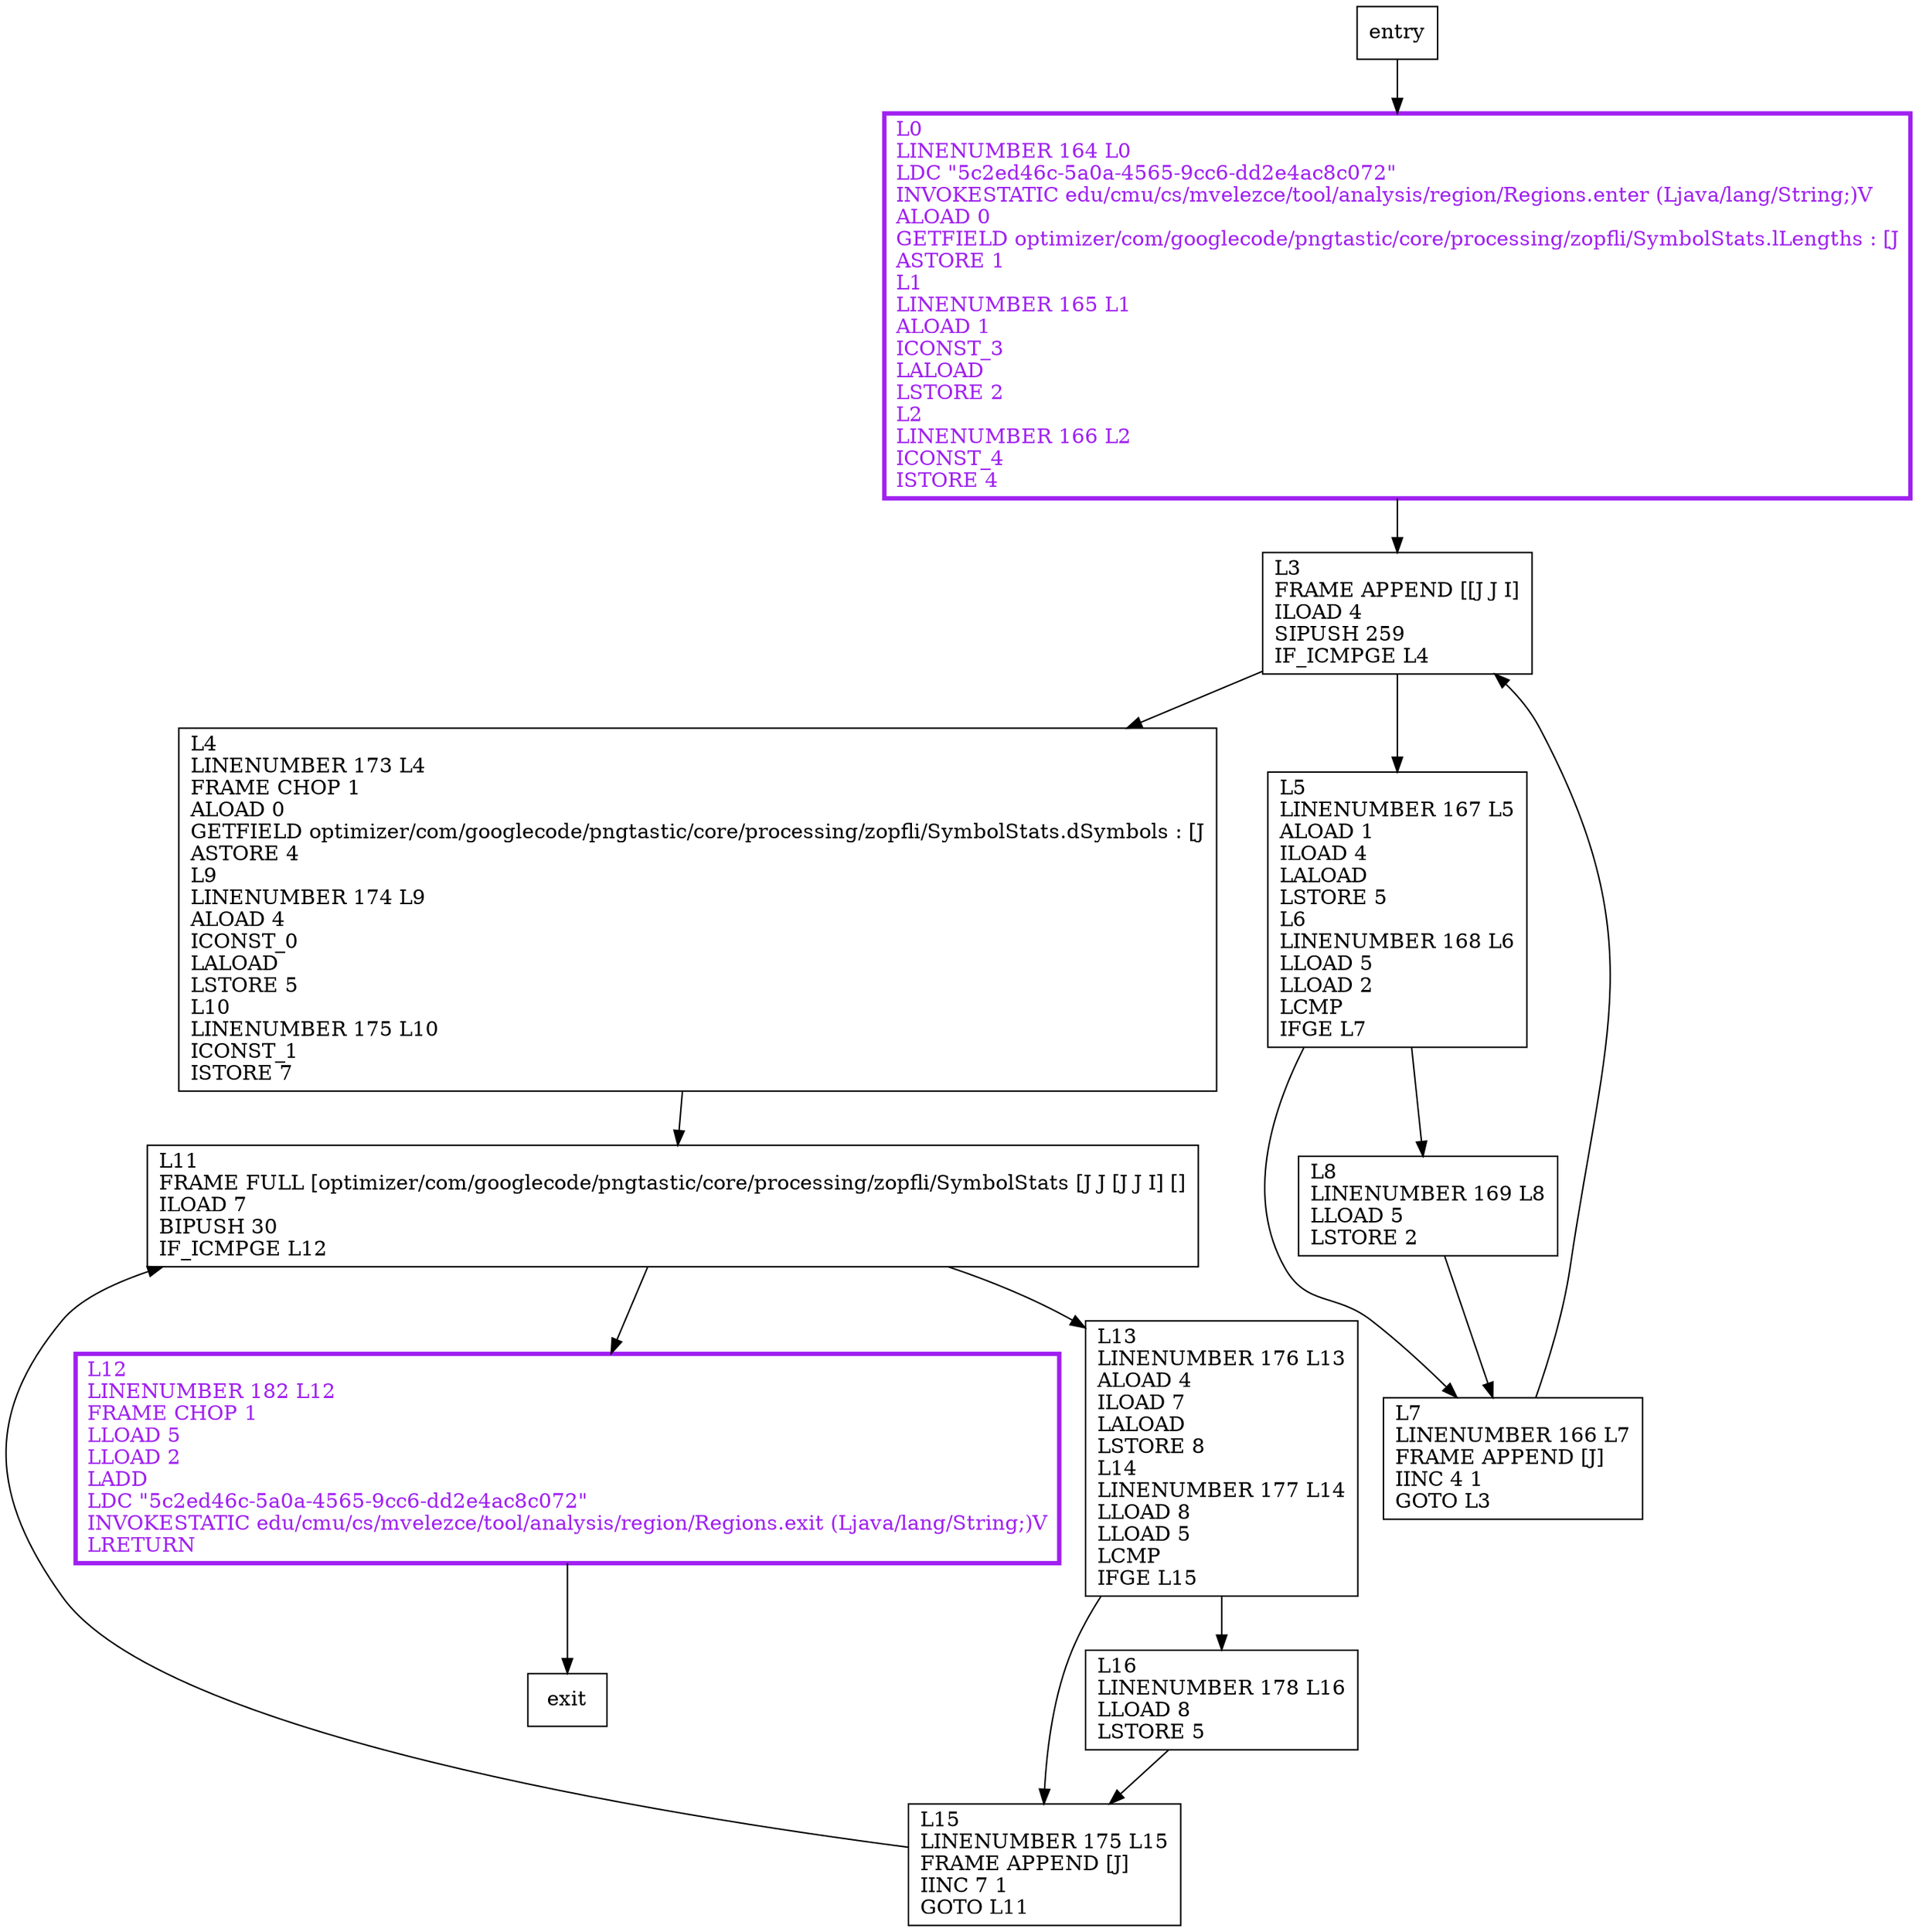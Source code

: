 digraph minCost {
node [shape=record];
1602801010 [label="L3\lFRAME APPEND [[J J I]\lILOAD 4\lSIPUSH 259\lIF_ICMPGE L4\l"];
185756836 [label="L12\lLINENUMBER 182 L12\lFRAME CHOP 1\lLLOAD 5\lLLOAD 2\lLADD\lLDC \"5c2ed46c-5a0a-4565-9cc6-dd2e4ac8c072\"\lINVOKESTATIC edu/cmu/cs/mvelezce/tool/analysis/region/Regions.exit (Ljava/lang/String;)V\lLRETURN\l"];
1972657033 [label="L13\lLINENUMBER 176 L13\lALOAD 4\lILOAD 7\lLALOAD\lLSTORE 8\lL14\lLINENUMBER 177 L14\lLLOAD 8\lLLOAD 5\lLCMP\lIFGE L15\l"];
246528601 [label="L15\lLINENUMBER 175 L15\lFRAME APPEND [J]\lIINC 7 1\lGOTO L11\l"];
262421665 [label="L11\lFRAME FULL [optimizer/com/googlecode/pngtastic/core/processing/zopfli/SymbolStats [J J [J J I] []\lILOAD 7\lBIPUSH 30\lIF_ICMPGE L12\l"];
416073345 [label="L7\lLINENUMBER 166 L7\lFRAME APPEND [J]\lIINC 4 1\lGOTO L3\l"];
854203033 [label="L0\lLINENUMBER 164 L0\lLDC \"5c2ed46c-5a0a-4565-9cc6-dd2e4ac8c072\"\lINVOKESTATIC edu/cmu/cs/mvelezce/tool/analysis/region/Regions.enter (Ljava/lang/String;)V\lALOAD 0\lGETFIELD optimizer/com/googlecode/pngtastic/core/processing/zopfli/SymbolStats.lLengths : [J\lASTORE 1\lL1\lLINENUMBER 165 L1\lALOAD 1\lICONST_3\lLALOAD\lLSTORE 2\lL2\lLINENUMBER 166 L2\lICONST_4\lISTORE 4\l"];
1112337957 [label="L4\lLINENUMBER 173 L4\lFRAME CHOP 1\lALOAD 0\lGETFIELD optimizer/com/googlecode/pngtastic/core/processing/zopfli/SymbolStats.dSymbols : [J\lASTORE 4\lL9\lLINENUMBER 174 L9\lALOAD 4\lICONST_0\lLALOAD\lLSTORE 5\lL10\lLINENUMBER 175 L10\lICONST_1\lISTORE 7\l"];
925662275 [label="L5\lLINENUMBER 167 L5\lALOAD 1\lILOAD 4\lLALOAD\lLSTORE 5\lL6\lLINENUMBER 168 L6\lLLOAD 5\lLLOAD 2\lLCMP\lIFGE L7\l"];
390792608 [label="L16\lLINENUMBER 178 L16\lLLOAD 8\lLSTORE 5\l"];
2047879635 [label="L8\lLINENUMBER 169 L8\lLLOAD 5\lLSTORE 2\l"];
entry;
exit;
1602801010 -> 1112337957;
1602801010 -> 925662275;
246528601 -> 262421665;
1112337957 -> 262421665;
925662275 -> 416073345;
925662275 -> 2047879635;
2047879635 -> 416073345;
entry -> 854203033;
185756836 -> exit;
1972657033 -> 246528601;
1972657033 -> 390792608;
262421665 -> 185756836;
262421665 -> 1972657033;
416073345 -> 1602801010;
854203033 -> 1602801010;
390792608 -> 246528601;
185756836[fontcolor="purple", penwidth=3, color="purple"];
854203033[fontcolor="purple", penwidth=3, color="purple"];
}
